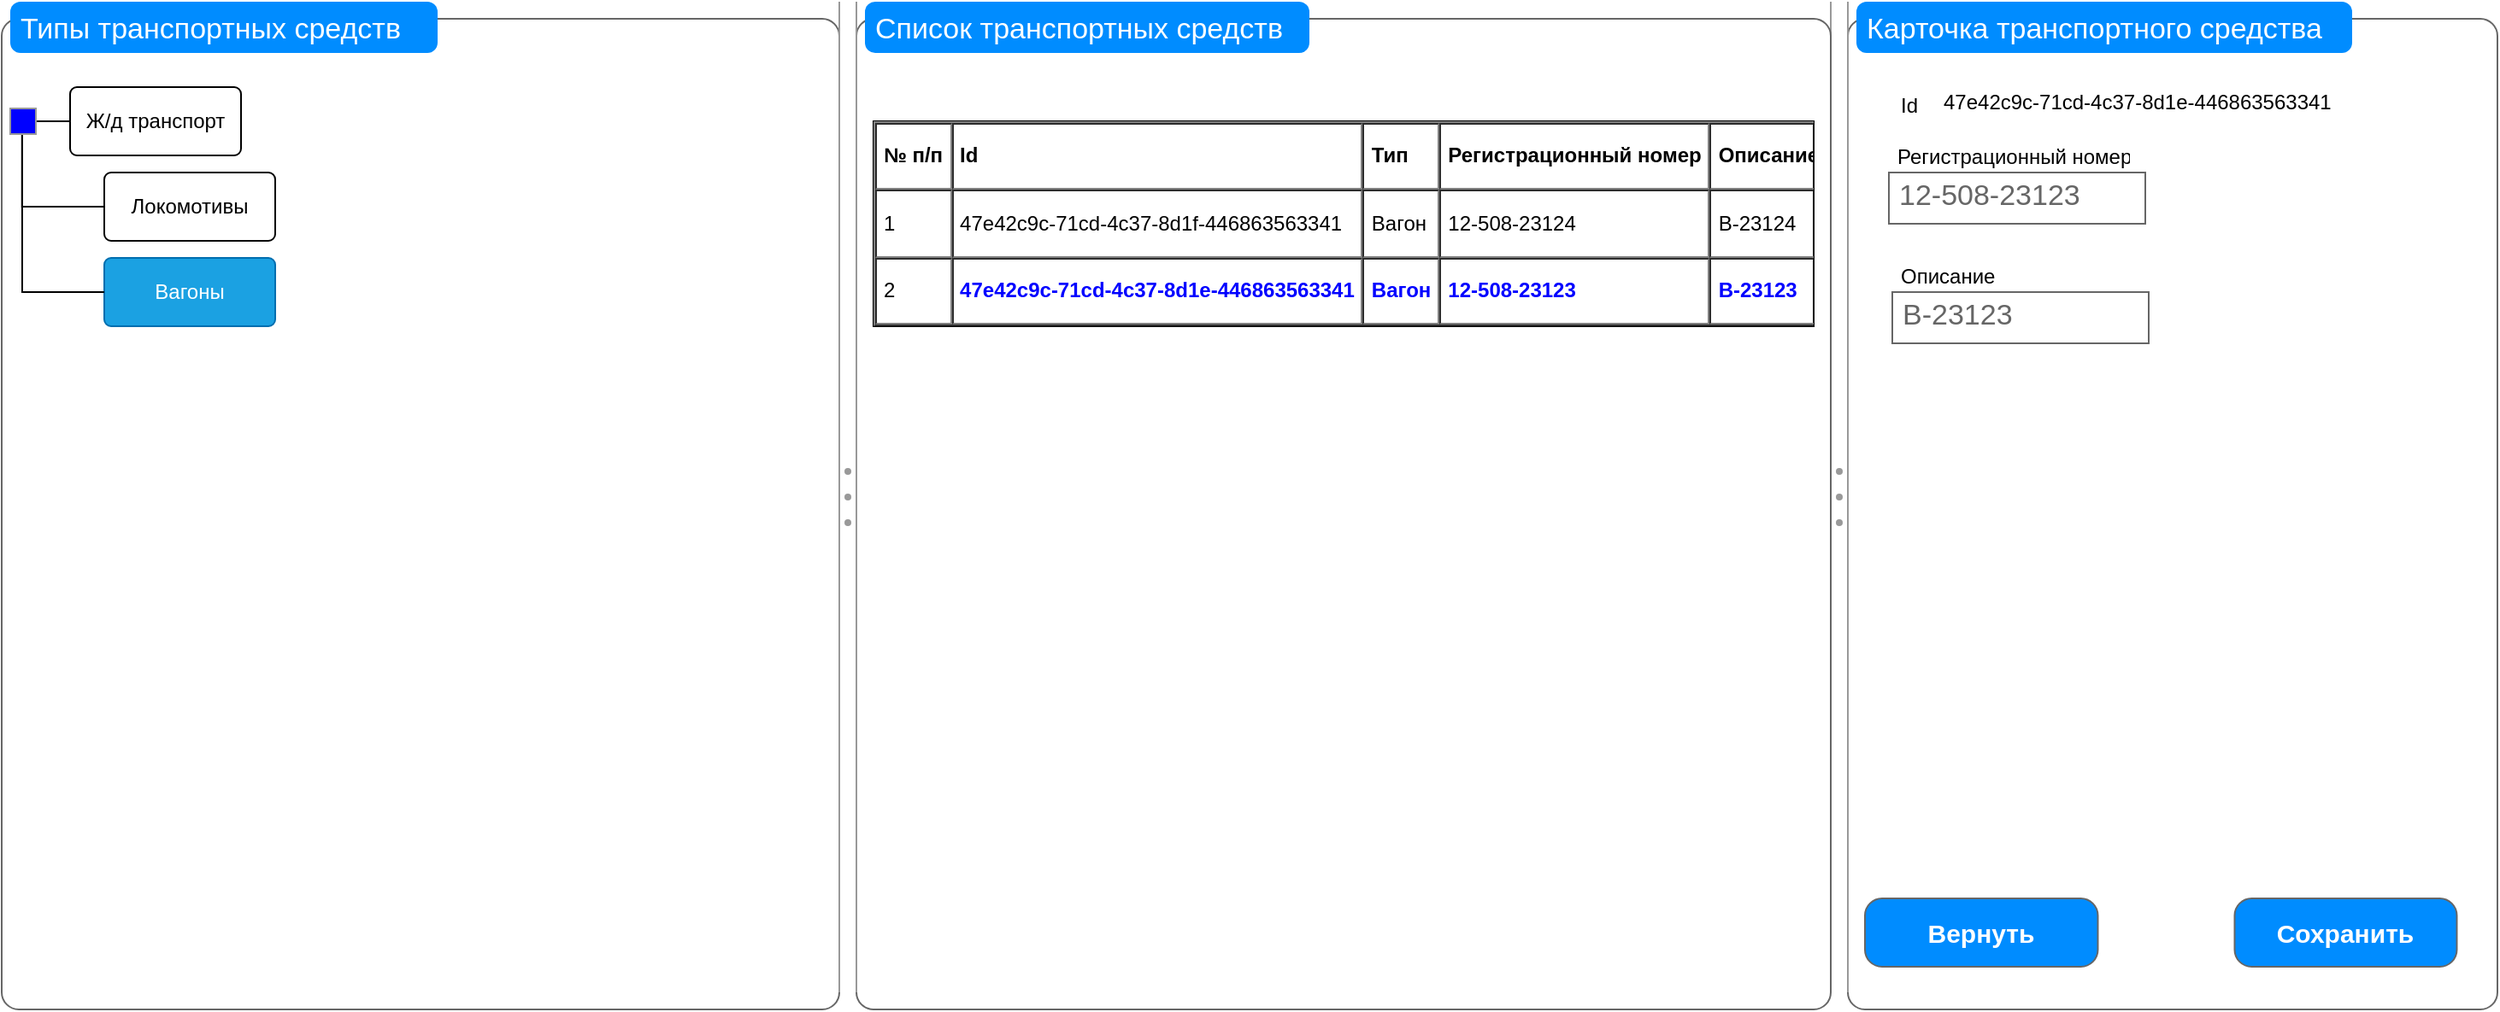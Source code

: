 <mxfile version="20.2.1" type="github">
  <diagram id="E58-8sNMrBU1PCXy-_dO" name="Page-1">
    <mxGraphModel dx="1394" dy="321" grid="1" gridSize="10" guides="1" tooltips="1" connect="1" arrows="1" fold="1" page="1" pageScale="1" pageWidth="827" pageHeight="1169" math="0" shadow="0">
      <root>
        <mxCell id="0" />
        <mxCell id="1" parent="0" />
        <mxCell id="o2vf6L2vt3NqYXLP3TD3-1" value="" style="shape=mxgraph.mockup.containers.marginRect;rectMarginTop=10;strokeColor=#666666;strokeWidth=1;dashed=0;rounded=1;arcSize=5;recursiveResize=0;" vertex="1" parent="1">
          <mxGeometry x="890" y="40" width="380" height="590" as="geometry" />
        </mxCell>
        <mxCell id="o2vf6L2vt3NqYXLP3TD3-2" value="Карточка транспортного средства" style="shape=rect;strokeColor=none;fillColor=#008cff;strokeWidth=1;dashed=0;rounded=1;arcSize=20;fontColor=#ffffff;fontSize=17;spacing=2;spacingTop=-2;align=left;autosize=1;spacingLeft=4;resizeWidth=0;resizeHeight=0;perimeter=none;" vertex="1" parent="o2vf6L2vt3NqYXLP3TD3-1">
          <mxGeometry x="5" width="290" height="30" as="geometry" />
        </mxCell>
        <mxCell id="o2vf6L2vt3NqYXLP3TD3-4" value="12-508-23123" style="strokeWidth=1;shadow=0;dashed=0;align=center;html=1;shape=mxgraph.mockup.text.textBox;fontColor=#666666;align=left;fontSize=17;spacingLeft=4;spacingTop=-3;strokeColor=#666666;mainText=" vertex="1" parent="o2vf6L2vt3NqYXLP3TD3-1">
          <mxGeometry x="24" y="100" width="150" height="30" as="geometry" />
        </mxCell>
        <mxCell id="o2vf6L2vt3NqYXLP3TD3-5" value="Регистрационный номер" style="text;strokeColor=none;fillColor=none;spacingLeft=4;spacingRight=4;overflow=hidden;rotatable=0;points=[[0,0.5],[1,0.5]];portConstraint=eastwest;fontSize=12;verticalAlign=middle;" vertex="1" parent="o2vf6L2vt3NqYXLP3TD3-1">
          <mxGeometry x="23" y="80" width="147" height="20" as="geometry" />
        </mxCell>
        <mxCell id="o2vf6L2vt3NqYXLP3TD3-6" value="В-23123" style="strokeWidth=1;shadow=0;dashed=0;align=center;html=1;shape=mxgraph.mockup.text.textBox;fontColor=#666666;align=left;fontSize=17;spacingLeft=4;spacingTop=-3;strokeColor=#666666;mainText=" vertex="1" parent="o2vf6L2vt3NqYXLP3TD3-1">
          <mxGeometry x="26" y="170" width="150" height="30" as="geometry" />
        </mxCell>
        <mxCell id="o2vf6L2vt3NqYXLP3TD3-7" value="Описание" style="text;strokeColor=none;fillColor=none;spacingLeft=4;spacingRight=4;overflow=hidden;rotatable=0;points=[[0,0.5],[1,0.5]];portConstraint=eastwest;fontSize=12;verticalAlign=middle;" vertex="1" parent="o2vf6L2vt3NqYXLP3TD3-1">
          <mxGeometry x="25" y="150" width="66" height="20" as="geometry" />
        </mxCell>
        <mxCell id="o2vf6L2vt3NqYXLP3TD3-8" value="Id" style="text;strokeColor=none;fillColor=none;spacingLeft=4;spacingRight=4;overflow=hidden;rotatable=0;points=[[0,0.5],[1,0.5]];portConstraint=eastwest;fontSize=12;verticalAlign=middle;" vertex="1" parent="o2vf6L2vt3NqYXLP3TD3-1">
          <mxGeometry x="25" y="50" width="36" height="20" as="geometry" />
        </mxCell>
        <mxCell id="o2vf6L2vt3NqYXLP3TD3-9" value="47e42c9c-71cd-4c37-8d1e-446863563341&#xa;&#xa;" style="text;strokeColor=none;fillColor=none;spacingLeft=4;spacingRight=4;overflow=hidden;rotatable=0;points=[[0,0.5],[1,0.5]];portConstraint=eastwest;fontSize=12;verticalAlign=middle;" vertex="1" parent="o2vf6L2vt3NqYXLP3TD3-1">
          <mxGeometry x="50" y="50" width="248" height="20" as="geometry" />
        </mxCell>
        <mxCell id="o2vf6L2vt3NqYXLP3TD3-10" value="Сохранить" style="strokeWidth=1;shadow=0;dashed=0;align=center;html=1;shape=mxgraph.mockup.buttons.button;strokeColor=#666666;fontColor=#ffffff;mainText=;buttonStyle=round;fontSize=15;fontStyle=1;fillColor=#008cff;whiteSpace=wrap;" vertex="1" parent="o2vf6L2vt3NqYXLP3TD3-1">
          <mxGeometry x="226.25" y="525" width="130" height="40" as="geometry" />
        </mxCell>
        <mxCell id="o2vf6L2vt3NqYXLP3TD3-11" value="Вернуть" style="strokeWidth=1;shadow=0;dashed=0;align=center;html=1;shape=mxgraph.mockup.buttons.button;strokeColor=#666666;fontColor=#ffffff;mainText=;buttonStyle=round;fontSize=15;fontStyle=1;fillColor=#008cff;whiteSpace=wrap;" vertex="1" parent="o2vf6L2vt3NqYXLP3TD3-1">
          <mxGeometry x="10" y="525" width="136.25" height="40" as="geometry" />
        </mxCell>
        <mxCell id="o2vf6L2vt3NqYXLP3TD3-14" value="" style="shape=mxgraph.mockup.containers.marginRect;rectMarginTop=10;strokeColor=#666666;strokeWidth=1;dashed=0;rounded=1;arcSize=5;recursiveResize=0;" vertex="1" parent="1">
          <mxGeometry x="-190" y="40" width="490" height="590" as="geometry" />
        </mxCell>
        <mxCell id="o2vf6L2vt3NqYXLP3TD3-15" value="Типы транспортных средств" style="shape=rect;strokeColor=none;fillColor=#008cff;strokeWidth=1;dashed=0;rounded=1;arcSize=20;fontColor=#ffffff;fontSize=17;spacing=2;spacingTop=-2;align=left;autosize=1;spacingLeft=4;resizeWidth=0;resizeHeight=0;perimeter=none;" vertex="1" parent="o2vf6L2vt3NqYXLP3TD3-14">
          <mxGeometry x="5" width="250" height="30" as="geometry" />
        </mxCell>
        <mxCell id="o2vf6L2vt3NqYXLP3TD3-23" value="Ж/д транспорт" style="rounded=1;arcSize=10;whiteSpace=wrap;html=1;align=center;" vertex="1" parent="o2vf6L2vt3NqYXLP3TD3-14">
          <mxGeometry x="40" y="50" width="100" height="40" as="geometry" />
        </mxCell>
        <mxCell id="o2vf6L2vt3NqYXLP3TD3-24" value="Локомотивы" style="rounded=1;arcSize=10;whiteSpace=wrap;html=1;align=center;" vertex="1" parent="o2vf6L2vt3NqYXLP3TD3-14">
          <mxGeometry x="60" y="100" width="100" height="40" as="geometry" />
        </mxCell>
        <mxCell id="o2vf6L2vt3NqYXLP3TD3-25" value="Вагоны" style="rounded=1;arcSize=10;whiteSpace=wrap;html=1;align=center;fillColor=#1ba1e2;fontColor=#ffffff;strokeColor=#006EAF;" vertex="1" parent="o2vf6L2vt3NqYXLP3TD3-14">
          <mxGeometry x="60" y="150" width="100" height="40" as="geometry" />
        </mxCell>
        <mxCell id="o2vf6L2vt3NqYXLP3TD3-34" style="edgeStyle=orthogonalEdgeStyle;rounded=0;orthogonalLoop=1;jettySize=auto;html=1;entryX=0;entryY=0.5;entryDx=0;entryDy=0;fontColor=#0000FF;exitX=0.462;exitY=0.983;exitDx=0;exitDy=0;exitPerimeter=0;endArrow=none;endFill=0;" edge="1" parent="o2vf6L2vt3NqYXLP3TD3-14" source="o2vf6L2vt3NqYXLP3TD3-31" target="o2vf6L2vt3NqYXLP3TD3-24">
          <mxGeometry relative="1" as="geometry" />
        </mxCell>
        <mxCell id="o2vf6L2vt3NqYXLP3TD3-35" style="edgeStyle=orthogonalEdgeStyle;rounded=0;orthogonalLoop=1;jettySize=auto;html=1;entryX=0;entryY=0.5;entryDx=0;entryDy=0;fontColor=#0000FF;endArrow=none;endFill=0;" edge="1" parent="o2vf6L2vt3NqYXLP3TD3-14" source="o2vf6L2vt3NqYXLP3TD3-31" target="o2vf6L2vt3NqYXLP3TD3-23">
          <mxGeometry relative="1" as="geometry" />
        </mxCell>
        <mxCell id="o2vf6L2vt3NqYXLP3TD3-36" style="edgeStyle=orthogonalEdgeStyle;rounded=0;orthogonalLoop=1;jettySize=auto;html=1;entryX=0;entryY=0.5;entryDx=0;entryDy=0;fontColor=#0000FF;endArrow=none;endFill=0;exitX=0.464;exitY=1.041;exitDx=0;exitDy=0;exitPerimeter=0;" edge="1" parent="o2vf6L2vt3NqYXLP3TD3-14" source="o2vf6L2vt3NqYXLP3TD3-31" target="o2vf6L2vt3NqYXLP3TD3-25">
          <mxGeometry relative="1" as="geometry" />
        </mxCell>
        <mxCell id="o2vf6L2vt3NqYXLP3TD3-31" value="" style="strokeWidth=1;shadow=0;dashed=0;align=center;html=1;shape=mxgraph.mockup.forms.rrect;rSize=0;fillColor=#0000FF;strokeColor=#999999;gradientColor=none;align=left;spacingLeft=4;fontSize=17;fontColor=#666666;labelPosition=right;labelBackgroundColor=#FFFFFF;" vertex="1" parent="o2vf6L2vt3NqYXLP3TD3-14">
          <mxGeometry x="5" y="62.5" width="15" height="15" as="geometry" />
        </mxCell>
        <mxCell id="o2vf6L2vt3NqYXLP3TD3-17" value="" style="verticalLabelPosition=bottom;shadow=0;dashed=0;align=center;html=1;verticalAlign=top;strokeWidth=1;shape=mxgraph.mockup.forms.splitter;strokeColor=#999999;direction=north;" vertex="1" parent="1">
          <mxGeometry x="880" y="40" width="10" height="580" as="geometry" />
        </mxCell>
        <mxCell id="o2vf6L2vt3NqYXLP3TD3-18" value="" style="shape=mxgraph.mockup.containers.marginRect;rectMarginTop=10;strokeColor=#666666;strokeWidth=1;dashed=0;rounded=1;arcSize=5;recursiveResize=0;" vertex="1" parent="1">
          <mxGeometry x="310" y="40" width="570" height="590" as="geometry" />
        </mxCell>
        <mxCell id="o2vf6L2vt3NqYXLP3TD3-19" value="Список транспортных средств" style="shape=rect;strokeColor=none;fillColor=#008cff;strokeWidth=1;dashed=0;rounded=1;arcSize=20;fontColor=#ffffff;fontSize=17;spacing=2;spacingTop=-2;align=left;autosize=1;spacingLeft=4;resizeWidth=0;resizeHeight=0;perimeter=none;" vertex="1" parent="o2vf6L2vt3NqYXLP3TD3-18">
          <mxGeometry x="5" width="260" height="30" as="geometry" />
        </mxCell>
        <mxCell id="o2vf6L2vt3NqYXLP3TD3-20" value="&lt;table cellpadding=&quot;4&quot; cellspacing=&quot;0&quot; border=&quot;1&quot; style=&quot;font-size:1em;width:100%;height:100%;&quot;&gt;&lt;tbody&gt;&lt;tr&gt;&lt;th&gt;№ п/п&lt;/th&gt;&lt;td&gt;&lt;b&gt;Id&lt;/b&gt;&lt;/td&gt;&lt;td&gt;&lt;b&gt;Тип&lt;/b&gt;&lt;/td&gt;&lt;th&gt;Регистрационный номер&lt;/th&gt;&lt;td&gt;&lt;b&gt;Описание&lt;/b&gt;&lt;/td&gt;&lt;/tr&gt;&lt;tr&gt;&lt;td&gt;1&lt;/td&gt;&lt;td&gt;47e42c9c-71cd-4c37-8d1f-446863563341&lt;/td&gt;&lt;td&gt;Вагон&lt;/td&gt;&lt;td&gt;12-508-23124&lt;/td&gt;&lt;td&gt;В-23124&lt;/td&gt;&lt;/tr&gt;&lt;tr&gt;&lt;td&gt;2&lt;/td&gt;&lt;td&gt;&lt;b&gt;&lt;font color=&quot;#0000ff&quot;&gt;47e42c9c-71cd-4c37-8d1e-446863563341&lt;br&gt;&lt;/font&gt;&lt;/b&gt;&lt;/td&gt;&lt;td&gt;&lt;b&gt;&lt;font color=&quot;#0000ff&quot;&gt;Вагон&lt;/font&gt;&lt;/b&gt;&lt;/td&gt;&lt;td&gt;&lt;b&gt;&lt;font color=&quot;#0000ff&quot;&gt;12-508-23123&lt;/font&gt;&lt;/b&gt;&lt;/td&gt;&lt;td&gt;&lt;b&gt;&lt;font color=&quot;#0000ff&quot;&gt;В-23123&lt;/font&gt;&lt;/b&gt;&lt;/td&gt;&lt;/tr&gt;&lt;/tbody&gt;&lt;/table&gt; " style="verticalAlign=top;align=left;overflow=fill;fontSize=12;fontFamily=Helvetica;html=1" vertex="1" parent="o2vf6L2vt3NqYXLP3TD3-18">
          <mxGeometry x="10" y="70" width="550" height="120" as="geometry" />
        </mxCell>
        <mxCell id="o2vf6L2vt3NqYXLP3TD3-21" value="" style="verticalLabelPosition=bottom;shadow=0;dashed=0;align=center;html=1;verticalAlign=top;strokeWidth=1;shape=mxgraph.mockup.forms.splitter;strokeColor=#999999;direction=north;" vertex="1" parent="1">
          <mxGeometry x="300" y="40" width="10" height="580" as="geometry" />
        </mxCell>
      </root>
    </mxGraphModel>
  </diagram>
</mxfile>
